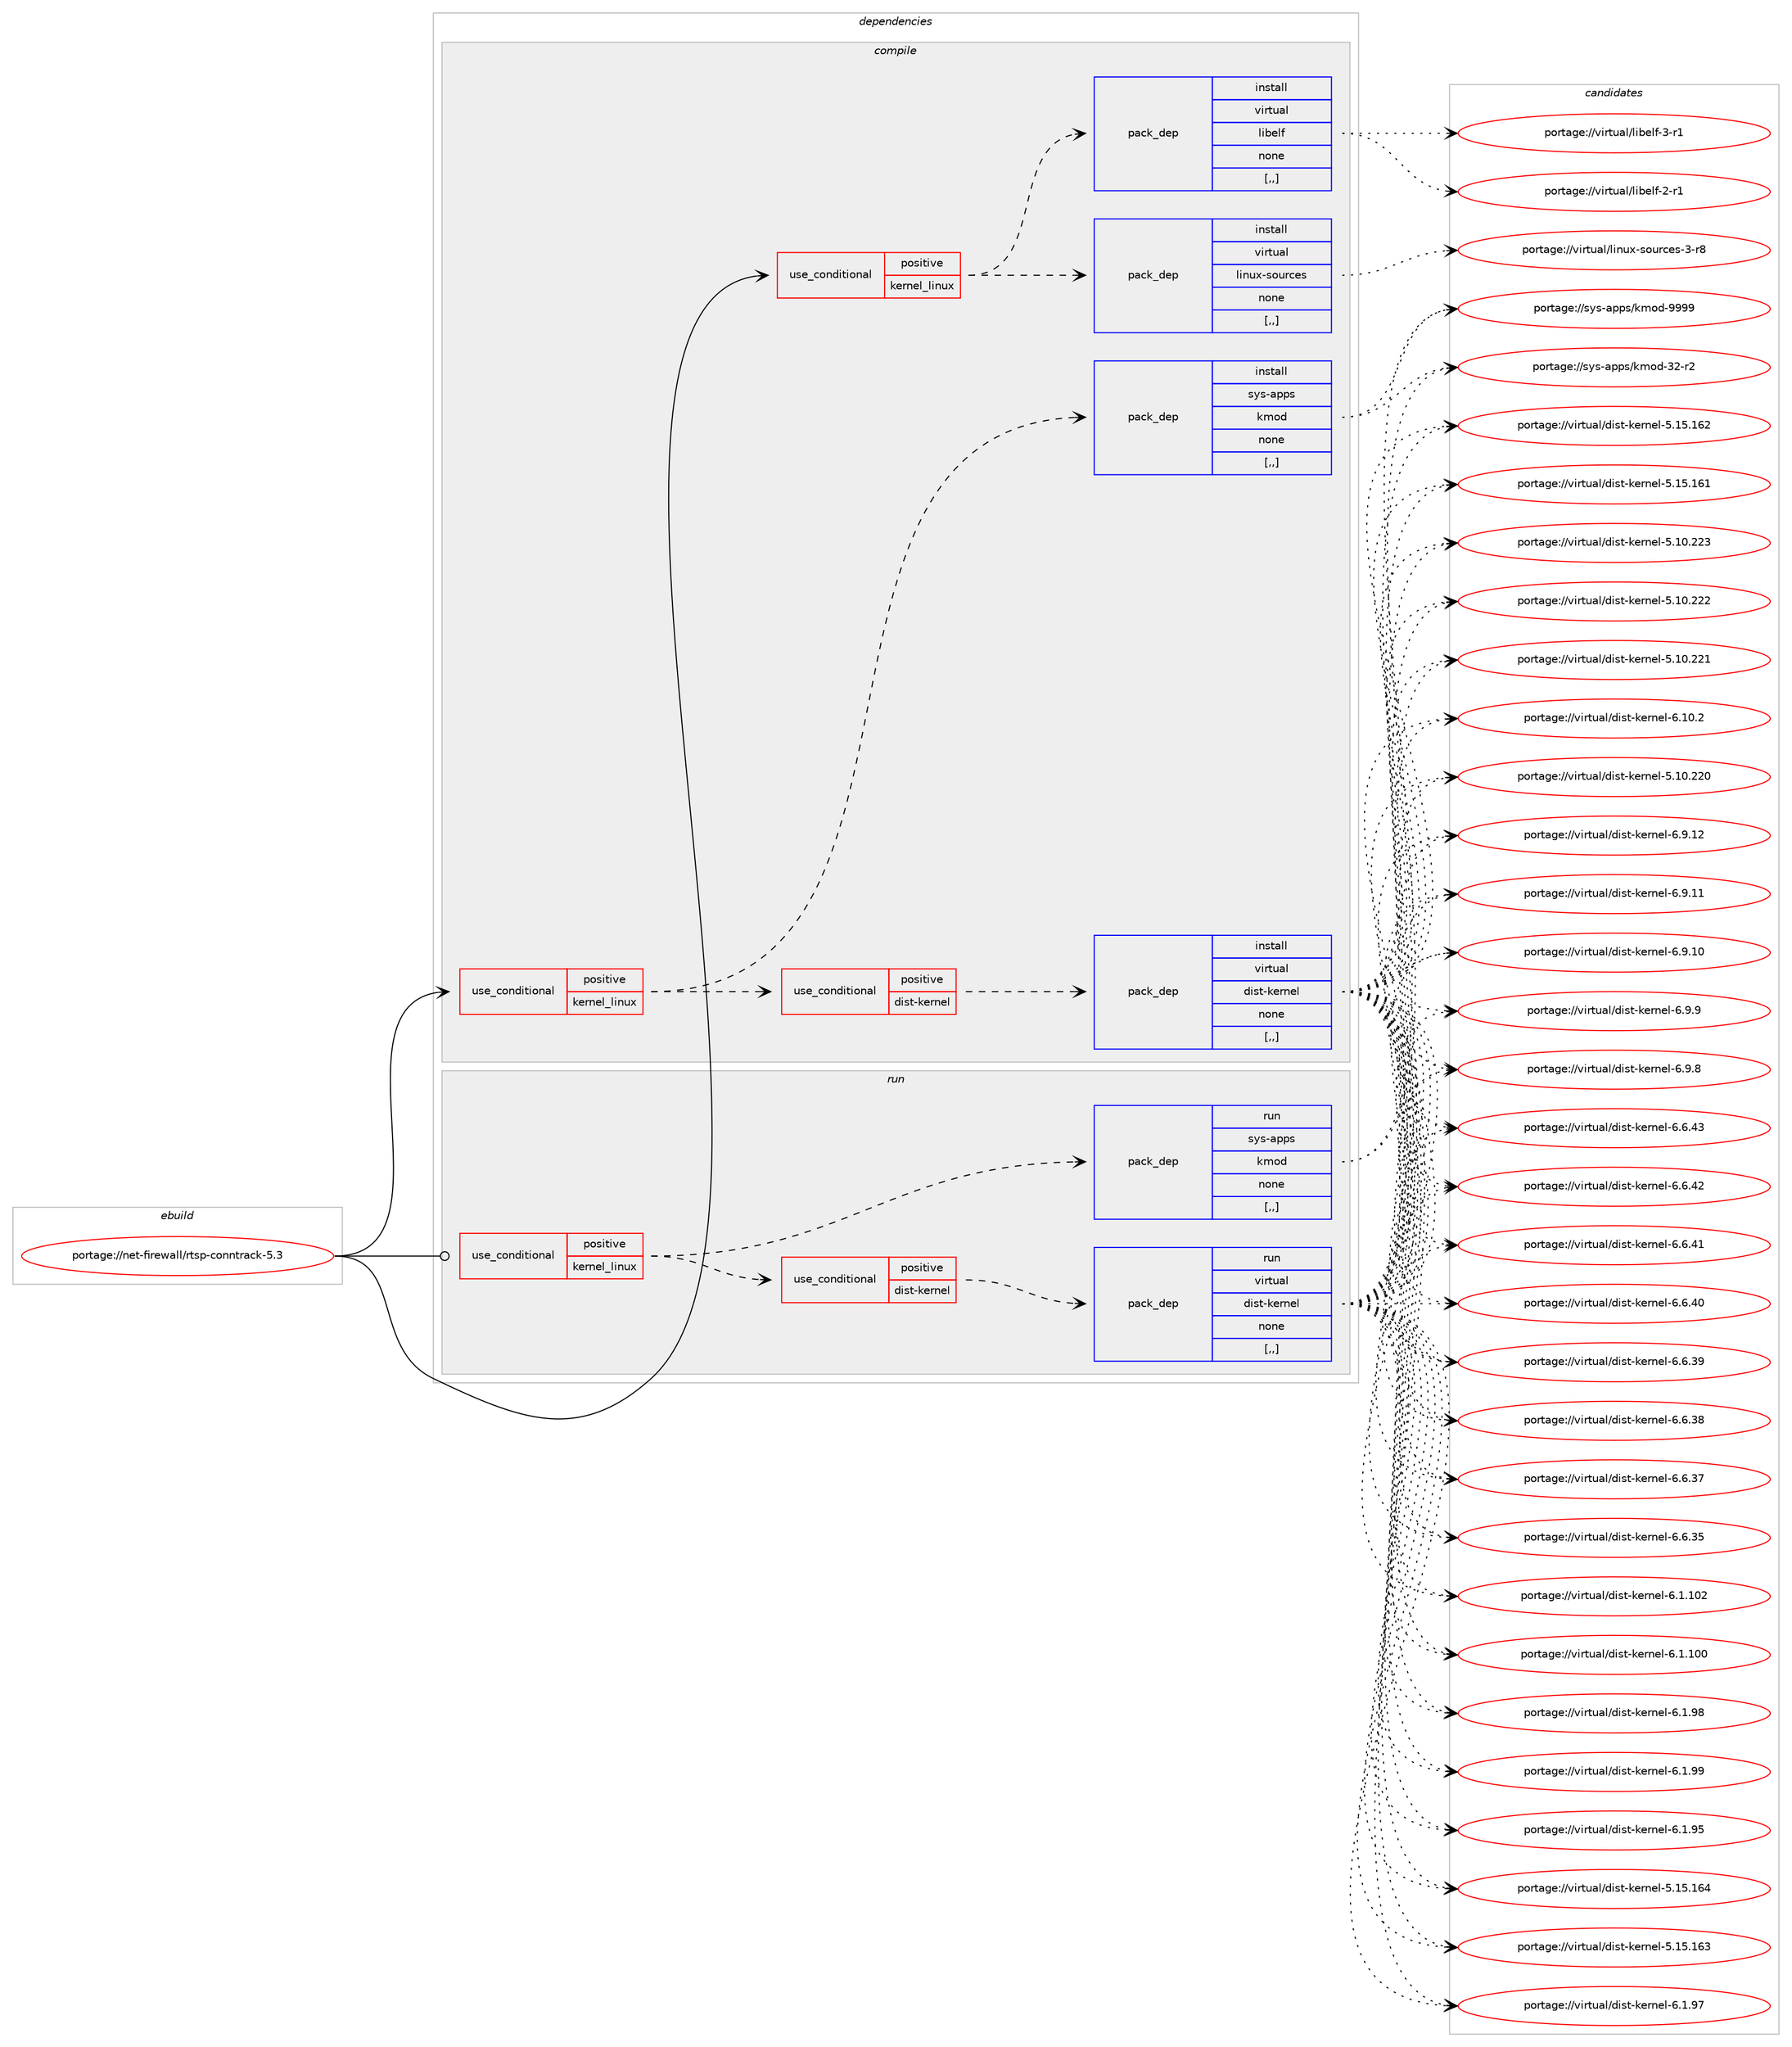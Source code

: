 digraph prolog {

# *************
# Graph options
# *************

newrank=true;
concentrate=true;
compound=true;
graph [rankdir=LR,fontname=Helvetica,fontsize=10,ranksep=1.5];#, ranksep=2.5, nodesep=0.2];
edge  [arrowhead=vee];
node  [fontname=Helvetica,fontsize=10];

# **********
# The ebuild
# **********

subgraph cluster_leftcol {
color=gray;
label=<<i>ebuild</i>>;
id [label="portage://net-firewall/rtsp-conntrack-5.3", color=red, width=4, href="../net-firewall/rtsp-conntrack-5.3.svg"];
}

# ****************
# The dependencies
# ****************

subgraph cluster_midcol {
color=gray;
label=<<i>dependencies</i>>;
subgraph cluster_compile {
fillcolor="#eeeeee";
style=filled;
label=<<i>compile</i>>;
subgraph cond90102 {
dependency347062 [label=<<TABLE BORDER="0" CELLBORDER="1" CELLSPACING="0" CELLPADDING="4"><TR><TD ROWSPAN="3" CELLPADDING="10">use_conditional</TD></TR><TR><TD>positive</TD></TR><TR><TD>kernel_linux</TD></TR></TABLE>>, shape=none, color=red];
subgraph pack254365 {
dependency347063 [label=<<TABLE BORDER="0" CELLBORDER="1" CELLSPACING="0" CELLPADDING="4" WIDTH="220"><TR><TD ROWSPAN="6" CELLPADDING="30">pack_dep</TD></TR><TR><TD WIDTH="110">install</TD></TR><TR><TD>sys-apps</TD></TR><TR><TD>kmod</TD></TR><TR><TD>none</TD></TR><TR><TD>[,,]</TD></TR></TABLE>>, shape=none, color=blue];
}
dependency347062:e -> dependency347063:w [weight=20,style="dashed",arrowhead="vee"];
subgraph cond90103 {
dependency347064 [label=<<TABLE BORDER="0" CELLBORDER="1" CELLSPACING="0" CELLPADDING="4"><TR><TD ROWSPAN="3" CELLPADDING="10">use_conditional</TD></TR><TR><TD>positive</TD></TR><TR><TD>dist-kernel</TD></TR></TABLE>>, shape=none, color=red];
subgraph pack254366 {
dependency347065 [label=<<TABLE BORDER="0" CELLBORDER="1" CELLSPACING="0" CELLPADDING="4" WIDTH="220"><TR><TD ROWSPAN="6" CELLPADDING="30">pack_dep</TD></TR><TR><TD WIDTH="110">install</TD></TR><TR><TD>virtual</TD></TR><TR><TD>dist-kernel</TD></TR><TR><TD>none</TD></TR><TR><TD>[,,]</TD></TR></TABLE>>, shape=none, color=blue];
}
dependency347064:e -> dependency347065:w [weight=20,style="dashed",arrowhead="vee"];
}
dependency347062:e -> dependency347064:w [weight=20,style="dashed",arrowhead="vee"];
}
id:e -> dependency347062:w [weight=20,style="solid",arrowhead="vee"];
subgraph cond90104 {
dependency347066 [label=<<TABLE BORDER="0" CELLBORDER="1" CELLSPACING="0" CELLPADDING="4"><TR><TD ROWSPAN="3" CELLPADDING="10">use_conditional</TD></TR><TR><TD>positive</TD></TR><TR><TD>kernel_linux</TD></TR></TABLE>>, shape=none, color=red];
subgraph pack254367 {
dependency347067 [label=<<TABLE BORDER="0" CELLBORDER="1" CELLSPACING="0" CELLPADDING="4" WIDTH="220"><TR><TD ROWSPAN="6" CELLPADDING="30">pack_dep</TD></TR><TR><TD WIDTH="110">install</TD></TR><TR><TD>virtual</TD></TR><TR><TD>linux-sources</TD></TR><TR><TD>none</TD></TR><TR><TD>[,,]</TD></TR></TABLE>>, shape=none, color=blue];
}
dependency347066:e -> dependency347067:w [weight=20,style="dashed",arrowhead="vee"];
subgraph pack254368 {
dependency347068 [label=<<TABLE BORDER="0" CELLBORDER="1" CELLSPACING="0" CELLPADDING="4" WIDTH="220"><TR><TD ROWSPAN="6" CELLPADDING="30">pack_dep</TD></TR><TR><TD WIDTH="110">install</TD></TR><TR><TD>virtual</TD></TR><TR><TD>libelf</TD></TR><TR><TD>none</TD></TR><TR><TD>[,,]</TD></TR></TABLE>>, shape=none, color=blue];
}
dependency347066:e -> dependency347068:w [weight=20,style="dashed",arrowhead="vee"];
}
id:e -> dependency347066:w [weight=20,style="solid",arrowhead="vee"];
}
subgraph cluster_compileandrun {
fillcolor="#eeeeee";
style=filled;
label=<<i>compile and run</i>>;
}
subgraph cluster_run {
fillcolor="#eeeeee";
style=filled;
label=<<i>run</i>>;
subgraph cond90105 {
dependency347069 [label=<<TABLE BORDER="0" CELLBORDER="1" CELLSPACING="0" CELLPADDING="4"><TR><TD ROWSPAN="3" CELLPADDING="10">use_conditional</TD></TR><TR><TD>positive</TD></TR><TR><TD>kernel_linux</TD></TR></TABLE>>, shape=none, color=red];
subgraph pack254369 {
dependency347070 [label=<<TABLE BORDER="0" CELLBORDER="1" CELLSPACING="0" CELLPADDING="4" WIDTH="220"><TR><TD ROWSPAN="6" CELLPADDING="30">pack_dep</TD></TR><TR><TD WIDTH="110">run</TD></TR><TR><TD>sys-apps</TD></TR><TR><TD>kmod</TD></TR><TR><TD>none</TD></TR><TR><TD>[,,]</TD></TR></TABLE>>, shape=none, color=blue];
}
dependency347069:e -> dependency347070:w [weight=20,style="dashed",arrowhead="vee"];
subgraph cond90106 {
dependency347071 [label=<<TABLE BORDER="0" CELLBORDER="1" CELLSPACING="0" CELLPADDING="4"><TR><TD ROWSPAN="3" CELLPADDING="10">use_conditional</TD></TR><TR><TD>positive</TD></TR><TR><TD>dist-kernel</TD></TR></TABLE>>, shape=none, color=red];
subgraph pack254370 {
dependency347072 [label=<<TABLE BORDER="0" CELLBORDER="1" CELLSPACING="0" CELLPADDING="4" WIDTH="220"><TR><TD ROWSPAN="6" CELLPADDING="30">pack_dep</TD></TR><TR><TD WIDTH="110">run</TD></TR><TR><TD>virtual</TD></TR><TR><TD>dist-kernel</TD></TR><TR><TD>none</TD></TR><TR><TD>[,,]</TD></TR></TABLE>>, shape=none, color=blue];
}
dependency347071:e -> dependency347072:w [weight=20,style="dashed",arrowhead="vee"];
}
dependency347069:e -> dependency347071:w [weight=20,style="dashed",arrowhead="vee"];
}
id:e -> dependency347069:w [weight=20,style="solid",arrowhead="odot"];
}
}

# **************
# The candidates
# **************

subgraph cluster_choices {
rank=same;
color=gray;
label=<<i>candidates</i>>;

subgraph choice254365 {
color=black;
nodesep=1;
choice1151211154597112112115471071091111004557575757 [label="portage://sys-apps/kmod-9999", color=red, width=4,href="../sys-apps/kmod-9999.svg"];
choice1151211154597112112115471071091111004551504511450 [label="portage://sys-apps/kmod-32-r2", color=red, width=4,href="../sys-apps/kmod-32-r2.svg"];
dependency347063:e -> choice1151211154597112112115471071091111004557575757:w [style=dotted,weight="100"];
dependency347063:e -> choice1151211154597112112115471071091111004551504511450:w [style=dotted,weight="100"];
}
subgraph choice254366 {
color=black;
nodesep=1;
choice11810511411611797108471001051151164510710111411010110845544649484650 [label="portage://virtual/dist-kernel-6.10.2", color=red, width=4,href="../virtual/dist-kernel-6.10.2.svg"];
choice11810511411611797108471001051151164510710111411010110845544657464950 [label="portage://virtual/dist-kernel-6.9.12", color=red, width=4,href="../virtual/dist-kernel-6.9.12.svg"];
choice11810511411611797108471001051151164510710111411010110845544657464949 [label="portage://virtual/dist-kernel-6.9.11", color=red, width=4,href="../virtual/dist-kernel-6.9.11.svg"];
choice11810511411611797108471001051151164510710111411010110845544657464948 [label="portage://virtual/dist-kernel-6.9.10", color=red, width=4,href="../virtual/dist-kernel-6.9.10.svg"];
choice118105114116117971084710010511511645107101114110101108455446574657 [label="portage://virtual/dist-kernel-6.9.9", color=red, width=4,href="../virtual/dist-kernel-6.9.9.svg"];
choice118105114116117971084710010511511645107101114110101108455446574656 [label="portage://virtual/dist-kernel-6.9.8", color=red, width=4,href="../virtual/dist-kernel-6.9.8.svg"];
choice11810511411611797108471001051151164510710111411010110845544654465251 [label="portage://virtual/dist-kernel-6.6.43", color=red, width=4,href="../virtual/dist-kernel-6.6.43.svg"];
choice11810511411611797108471001051151164510710111411010110845544654465250 [label="portage://virtual/dist-kernel-6.6.42", color=red, width=4,href="../virtual/dist-kernel-6.6.42.svg"];
choice11810511411611797108471001051151164510710111411010110845544654465249 [label="portage://virtual/dist-kernel-6.6.41", color=red, width=4,href="../virtual/dist-kernel-6.6.41.svg"];
choice11810511411611797108471001051151164510710111411010110845544654465248 [label="portage://virtual/dist-kernel-6.6.40", color=red, width=4,href="../virtual/dist-kernel-6.6.40.svg"];
choice11810511411611797108471001051151164510710111411010110845544654465157 [label="portage://virtual/dist-kernel-6.6.39", color=red, width=4,href="../virtual/dist-kernel-6.6.39.svg"];
choice11810511411611797108471001051151164510710111411010110845544654465156 [label="portage://virtual/dist-kernel-6.6.38", color=red, width=4,href="../virtual/dist-kernel-6.6.38.svg"];
choice11810511411611797108471001051151164510710111411010110845544654465155 [label="portage://virtual/dist-kernel-6.6.37", color=red, width=4,href="../virtual/dist-kernel-6.6.37.svg"];
choice11810511411611797108471001051151164510710111411010110845544654465153 [label="portage://virtual/dist-kernel-6.6.35", color=red, width=4,href="../virtual/dist-kernel-6.6.35.svg"];
choice1181051141161179710847100105115116451071011141101011084554464946494850 [label="portage://virtual/dist-kernel-6.1.102", color=red, width=4,href="../virtual/dist-kernel-6.1.102.svg"];
choice1181051141161179710847100105115116451071011141101011084554464946494848 [label="portage://virtual/dist-kernel-6.1.100", color=red, width=4,href="../virtual/dist-kernel-6.1.100.svg"];
choice11810511411611797108471001051151164510710111411010110845544649465757 [label="portage://virtual/dist-kernel-6.1.99", color=red, width=4,href="../virtual/dist-kernel-6.1.99.svg"];
choice11810511411611797108471001051151164510710111411010110845544649465756 [label="portage://virtual/dist-kernel-6.1.98", color=red, width=4,href="../virtual/dist-kernel-6.1.98.svg"];
choice11810511411611797108471001051151164510710111411010110845544649465755 [label="portage://virtual/dist-kernel-6.1.97", color=red, width=4,href="../virtual/dist-kernel-6.1.97.svg"];
choice11810511411611797108471001051151164510710111411010110845544649465753 [label="portage://virtual/dist-kernel-6.1.95", color=red, width=4,href="../virtual/dist-kernel-6.1.95.svg"];
choice118105114116117971084710010511511645107101114110101108455346495346495452 [label="portage://virtual/dist-kernel-5.15.164", color=red, width=4,href="../virtual/dist-kernel-5.15.164.svg"];
choice118105114116117971084710010511511645107101114110101108455346495346495451 [label="portage://virtual/dist-kernel-5.15.163", color=red, width=4,href="../virtual/dist-kernel-5.15.163.svg"];
choice118105114116117971084710010511511645107101114110101108455346495346495450 [label="portage://virtual/dist-kernel-5.15.162", color=red, width=4,href="../virtual/dist-kernel-5.15.162.svg"];
choice118105114116117971084710010511511645107101114110101108455346495346495449 [label="portage://virtual/dist-kernel-5.15.161", color=red, width=4,href="../virtual/dist-kernel-5.15.161.svg"];
choice118105114116117971084710010511511645107101114110101108455346494846505051 [label="portage://virtual/dist-kernel-5.10.223", color=red, width=4,href="../virtual/dist-kernel-5.10.223.svg"];
choice118105114116117971084710010511511645107101114110101108455346494846505050 [label="portage://virtual/dist-kernel-5.10.222", color=red, width=4,href="../virtual/dist-kernel-5.10.222.svg"];
choice118105114116117971084710010511511645107101114110101108455346494846505049 [label="portage://virtual/dist-kernel-5.10.221", color=red, width=4,href="../virtual/dist-kernel-5.10.221.svg"];
choice118105114116117971084710010511511645107101114110101108455346494846505048 [label="portage://virtual/dist-kernel-5.10.220", color=red, width=4,href="../virtual/dist-kernel-5.10.220.svg"];
dependency347065:e -> choice11810511411611797108471001051151164510710111411010110845544649484650:w [style=dotted,weight="100"];
dependency347065:e -> choice11810511411611797108471001051151164510710111411010110845544657464950:w [style=dotted,weight="100"];
dependency347065:e -> choice11810511411611797108471001051151164510710111411010110845544657464949:w [style=dotted,weight="100"];
dependency347065:e -> choice11810511411611797108471001051151164510710111411010110845544657464948:w [style=dotted,weight="100"];
dependency347065:e -> choice118105114116117971084710010511511645107101114110101108455446574657:w [style=dotted,weight="100"];
dependency347065:e -> choice118105114116117971084710010511511645107101114110101108455446574656:w [style=dotted,weight="100"];
dependency347065:e -> choice11810511411611797108471001051151164510710111411010110845544654465251:w [style=dotted,weight="100"];
dependency347065:e -> choice11810511411611797108471001051151164510710111411010110845544654465250:w [style=dotted,weight="100"];
dependency347065:e -> choice11810511411611797108471001051151164510710111411010110845544654465249:w [style=dotted,weight="100"];
dependency347065:e -> choice11810511411611797108471001051151164510710111411010110845544654465248:w [style=dotted,weight="100"];
dependency347065:e -> choice11810511411611797108471001051151164510710111411010110845544654465157:w [style=dotted,weight="100"];
dependency347065:e -> choice11810511411611797108471001051151164510710111411010110845544654465156:w [style=dotted,weight="100"];
dependency347065:e -> choice11810511411611797108471001051151164510710111411010110845544654465155:w [style=dotted,weight="100"];
dependency347065:e -> choice11810511411611797108471001051151164510710111411010110845544654465153:w [style=dotted,weight="100"];
dependency347065:e -> choice1181051141161179710847100105115116451071011141101011084554464946494850:w [style=dotted,weight="100"];
dependency347065:e -> choice1181051141161179710847100105115116451071011141101011084554464946494848:w [style=dotted,weight="100"];
dependency347065:e -> choice11810511411611797108471001051151164510710111411010110845544649465757:w [style=dotted,weight="100"];
dependency347065:e -> choice11810511411611797108471001051151164510710111411010110845544649465756:w [style=dotted,weight="100"];
dependency347065:e -> choice11810511411611797108471001051151164510710111411010110845544649465755:w [style=dotted,weight="100"];
dependency347065:e -> choice11810511411611797108471001051151164510710111411010110845544649465753:w [style=dotted,weight="100"];
dependency347065:e -> choice118105114116117971084710010511511645107101114110101108455346495346495452:w [style=dotted,weight="100"];
dependency347065:e -> choice118105114116117971084710010511511645107101114110101108455346495346495451:w [style=dotted,weight="100"];
dependency347065:e -> choice118105114116117971084710010511511645107101114110101108455346495346495450:w [style=dotted,weight="100"];
dependency347065:e -> choice118105114116117971084710010511511645107101114110101108455346495346495449:w [style=dotted,weight="100"];
dependency347065:e -> choice118105114116117971084710010511511645107101114110101108455346494846505051:w [style=dotted,weight="100"];
dependency347065:e -> choice118105114116117971084710010511511645107101114110101108455346494846505050:w [style=dotted,weight="100"];
dependency347065:e -> choice118105114116117971084710010511511645107101114110101108455346494846505049:w [style=dotted,weight="100"];
dependency347065:e -> choice118105114116117971084710010511511645107101114110101108455346494846505048:w [style=dotted,weight="100"];
}
subgraph choice254367 {
color=black;
nodesep=1;
choice1181051141161179710847108105110117120451151111171149910111545514511456 [label="portage://virtual/linux-sources-3-r8", color=red, width=4,href="../virtual/linux-sources-3-r8.svg"];
dependency347067:e -> choice1181051141161179710847108105110117120451151111171149910111545514511456:w [style=dotted,weight="100"];
}
subgraph choice254368 {
color=black;
nodesep=1;
choice11810511411611797108471081059810110810245514511449 [label="portage://virtual/libelf-3-r1", color=red, width=4,href="../virtual/libelf-3-r1.svg"];
choice11810511411611797108471081059810110810245504511449 [label="portage://virtual/libelf-2-r1", color=red, width=4,href="../virtual/libelf-2-r1.svg"];
dependency347068:e -> choice11810511411611797108471081059810110810245514511449:w [style=dotted,weight="100"];
dependency347068:e -> choice11810511411611797108471081059810110810245504511449:w [style=dotted,weight="100"];
}
subgraph choice254369 {
color=black;
nodesep=1;
choice1151211154597112112115471071091111004557575757 [label="portage://sys-apps/kmod-9999", color=red, width=4,href="../sys-apps/kmod-9999.svg"];
choice1151211154597112112115471071091111004551504511450 [label="portage://sys-apps/kmod-32-r2", color=red, width=4,href="../sys-apps/kmod-32-r2.svg"];
dependency347070:e -> choice1151211154597112112115471071091111004557575757:w [style=dotted,weight="100"];
dependency347070:e -> choice1151211154597112112115471071091111004551504511450:w [style=dotted,weight="100"];
}
subgraph choice254370 {
color=black;
nodesep=1;
choice11810511411611797108471001051151164510710111411010110845544649484650 [label="portage://virtual/dist-kernel-6.10.2", color=red, width=4,href="../virtual/dist-kernel-6.10.2.svg"];
choice11810511411611797108471001051151164510710111411010110845544657464950 [label="portage://virtual/dist-kernel-6.9.12", color=red, width=4,href="../virtual/dist-kernel-6.9.12.svg"];
choice11810511411611797108471001051151164510710111411010110845544657464949 [label="portage://virtual/dist-kernel-6.9.11", color=red, width=4,href="../virtual/dist-kernel-6.9.11.svg"];
choice11810511411611797108471001051151164510710111411010110845544657464948 [label="portage://virtual/dist-kernel-6.9.10", color=red, width=4,href="../virtual/dist-kernel-6.9.10.svg"];
choice118105114116117971084710010511511645107101114110101108455446574657 [label="portage://virtual/dist-kernel-6.9.9", color=red, width=4,href="../virtual/dist-kernel-6.9.9.svg"];
choice118105114116117971084710010511511645107101114110101108455446574656 [label="portage://virtual/dist-kernel-6.9.8", color=red, width=4,href="../virtual/dist-kernel-6.9.8.svg"];
choice11810511411611797108471001051151164510710111411010110845544654465251 [label="portage://virtual/dist-kernel-6.6.43", color=red, width=4,href="../virtual/dist-kernel-6.6.43.svg"];
choice11810511411611797108471001051151164510710111411010110845544654465250 [label="portage://virtual/dist-kernel-6.6.42", color=red, width=4,href="../virtual/dist-kernel-6.6.42.svg"];
choice11810511411611797108471001051151164510710111411010110845544654465249 [label="portage://virtual/dist-kernel-6.6.41", color=red, width=4,href="../virtual/dist-kernel-6.6.41.svg"];
choice11810511411611797108471001051151164510710111411010110845544654465248 [label="portage://virtual/dist-kernel-6.6.40", color=red, width=4,href="../virtual/dist-kernel-6.6.40.svg"];
choice11810511411611797108471001051151164510710111411010110845544654465157 [label="portage://virtual/dist-kernel-6.6.39", color=red, width=4,href="../virtual/dist-kernel-6.6.39.svg"];
choice11810511411611797108471001051151164510710111411010110845544654465156 [label="portage://virtual/dist-kernel-6.6.38", color=red, width=4,href="../virtual/dist-kernel-6.6.38.svg"];
choice11810511411611797108471001051151164510710111411010110845544654465155 [label="portage://virtual/dist-kernel-6.6.37", color=red, width=4,href="../virtual/dist-kernel-6.6.37.svg"];
choice11810511411611797108471001051151164510710111411010110845544654465153 [label="portage://virtual/dist-kernel-6.6.35", color=red, width=4,href="../virtual/dist-kernel-6.6.35.svg"];
choice1181051141161179710847100105115116451071011141101011084554464946494850 [label="portage://virtual/dist-kernel-6.1.102", color=red, width=4,href="../virtual/dist-kernel-6.1.102.svg"];
choice1181051141161179710847100105115116451071011141101011084554464946494848 [label="portage://virtual/dist-kernel-6.1.100", color=red, width=4,href="../virtual/dist-kernel-6.1.100.svg"];
choice11810511411611797108471001051151164510710111411010110845544649465757 [label="portage://virtual/dist-kernel-6.1.99", color=red, width=4,href="../virtual/dist-kernel-6.1.99.svg"];
choice11810511411611797108471001051151164510710111411010110845544649465756 [label="portage://virtual/dist-kernel-6.1.98", color=red, width=4,href="../virtual/dist-kernel-6.1.98.svg"];
choice11810511411611797108471001051151164510710111411010110845544649465755 [label="portage://virtual/dist-kernel-6.1.97", color=red, width=4,href="../virtual/dist-kernel-6.1.97.svg"];
choice11810511411611797108471001051151164510710111411010110845544649465753 [label="portage://virtual/dist-kernel-6.1.95", color=red, width=4,href="../virtual/dist-kernel-6.1.95.svg"];
choice118105114116117971084710010511511645107101114110101108455346495346495452 [label="portage://virtual/dist-kernel-5.15.164", color=red, width=4,href="../virtual/dist-kernel-5.15.164.svg"];
choice118105114116117971084710010511511645107101114110101108455346495346495451 [label="portage://virtual/dist-kernel-5.15.163", color=red, width=4,href="../virtual/dist-kernel-5.15.163.svg"];
choice118105114116117971084710010511511645107101114110101108455346495346495450 [label="portage://virtual/dist-kernel-5.15.162", color=red, width=4,href="../virtual/dist-kernel-5.15.162.svg"];
choice118105114116117971084710010511511645107101114110101108455346495346495449 [label="portage://virtual/dist-kernel-5.15.161", color=red, width=4,href="../virtual/dist-kernel-5.15.161.svg"];
choice118105114116117971084710010511511645107101114110101108455346494846505051 [label="portage://virtual/dist-kernel-5.10.223", color=red, width=4,href="../virtual/dist-kernel-5.10.223.svg"];
choice118105114116117971084710010511511645107101114110101108455346494846505050 [label="portage://virtual/dist-kernel-5.10.222", color=red, width=4,href="../virtual/dist-kernel-5.10.222.svg"];
choice118105114116117971084710010511511645107101114110101108455346494846505049 [label="portage://virtual/dist-kernel-5.10.221", color=red, width=4,href="../virtual/dist-kernel-5.10.221.svg"];
choice118105114116117971084710010511511645107101114110101108455346494846505048 [label="portage://virtual/dist-kernel-5.10.220", color=red, width=4,href="../virtual/dist-kernel-5.10.220.svg"];
dependency347072:e -> choice11810511411611797108471001051151164510710111411010110845544649484650:w [style=dotted,weight="100"];
dependency347072:e -> choice11810511411611797108471001051151164510710111411010110845544657464950:w [style=dotted,weight="100"];
dependency347072:e -> choice11810511411611797108471001051151164510710111411010110845544657464949:w [style=dotted,weight="100"];
dependency347072:e -> choice11810511411611797108471001051151164510710111411010110845544657464948:w [style=dotted,weight="100"];
dependency347072:e -> choice118105114116117971084710010511511645107101114110101108455446574657:w [style=dotted,weight="100"];
dependency347072:e -> choice118105114116117971084710010511511645107101114110101108455446574656:w [style=dotted,weight="100"];
dependency347072:e -> choice11810511411611797108471001051151164510710111411010110845544654465251:w [style=dotted,weight="100"];
dependency347072:e -> choice11810511411611797108471001051151164510710111411010110845544654465250:w [style=dotted,weight="100"];
dependency347072:e -> choice11810511411611797108471001051151164510710111411010110845544654465249:w [style=dotted,weight="100"];
dependency347072:e -> choice11810511411611797108471001051151164510710111411010110845544654465248:w [style=dotted,weight="100"];
dependency347072:e -> choice11810511411611797108471001051151164510710111411010110845544654465157:w [style=dotted,weight="100"];
dependency347072:e -> choice11810511411611797108471001051151164510710111411010110845544654465156:w [style=dotted,weight="100"];
dependency347072:e -> choice11810511411611797108471001051151164510710111411010110845544654465155:w [style=dotted,weight="100"];
dependency347072:e -> choice11810511411611797108471001051151164510710111411010110845544654465153:w [style=dotted,weight="100"];
dependency347072:e -> choice1181051141161179710847100105115116451071011141101011084554464946494850:w [style=dotted,weight="100"];
dependency347072:e -> choice1181051141161179710847100105115116451071011141101011084554464946494848:w [style=dotted,weight="100"];
dependency347072:e -> choice11810511411611797108471001051151164510710111411010110845544649465757:w [style=dotted,weight="100"];
dependency347072:e -> choice11810511411611797108471001051151164510710111411010110845544649465756:w [style=dotted,weight="100"];
dependency347072:e -> choice11810511411611797108471001051151164510710111411010110845544649465755:w [style=dotted,weight="100"];
dependency347072:e -> choice11810511411611797108471001051151164510710111411010110845544649465753:w [style=dotted,weight="100"];
dependency347072:e -> choice118105114116117971084710010511511645107101114110101108455346495346495452:w [style=dotted,weight="100"];
dependency347072:e -> choice118105114116117971084710010511511645107101114110101108455346495346495451:w [style=dotted,weight="100"];
dependency347072:e -> choice118105114116117971084710010511511645107101114110101108455346495346495450:w [style=dotted,weight="100"];
dependency347072:e -> choice118105114116117971084710010511511645107101114110101108455346495346495449:w [style=dotted,weight="100"];
dependency347072:e -> choice118105114116117971084710010511511645107101114110101108455346494846505051:w [style=dotted,weight="100"];
dependency347072:e -> choice118105114116117971084710010511511645107101114110101108455346494846505050:w [style=dotted,weight="100"];
dependency347072:e -> choice118105114116117971084710010511511645107101114110101108455346494846505049:w [style=dotted,weight="100"];
dependency347072:e -> choice118105114116117971084710010511511645107101114110101108455346494846505048:w [style=dotted,weight="100"];
}
}

}
